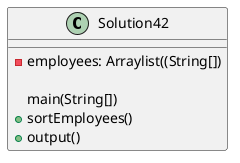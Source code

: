 @startuml
class Solution42 {
    'attributes
    -employees: Arraylist((String[])

    main(String[])
    'behaviors
    +sortEmployees()
    +output()
}
@enduml